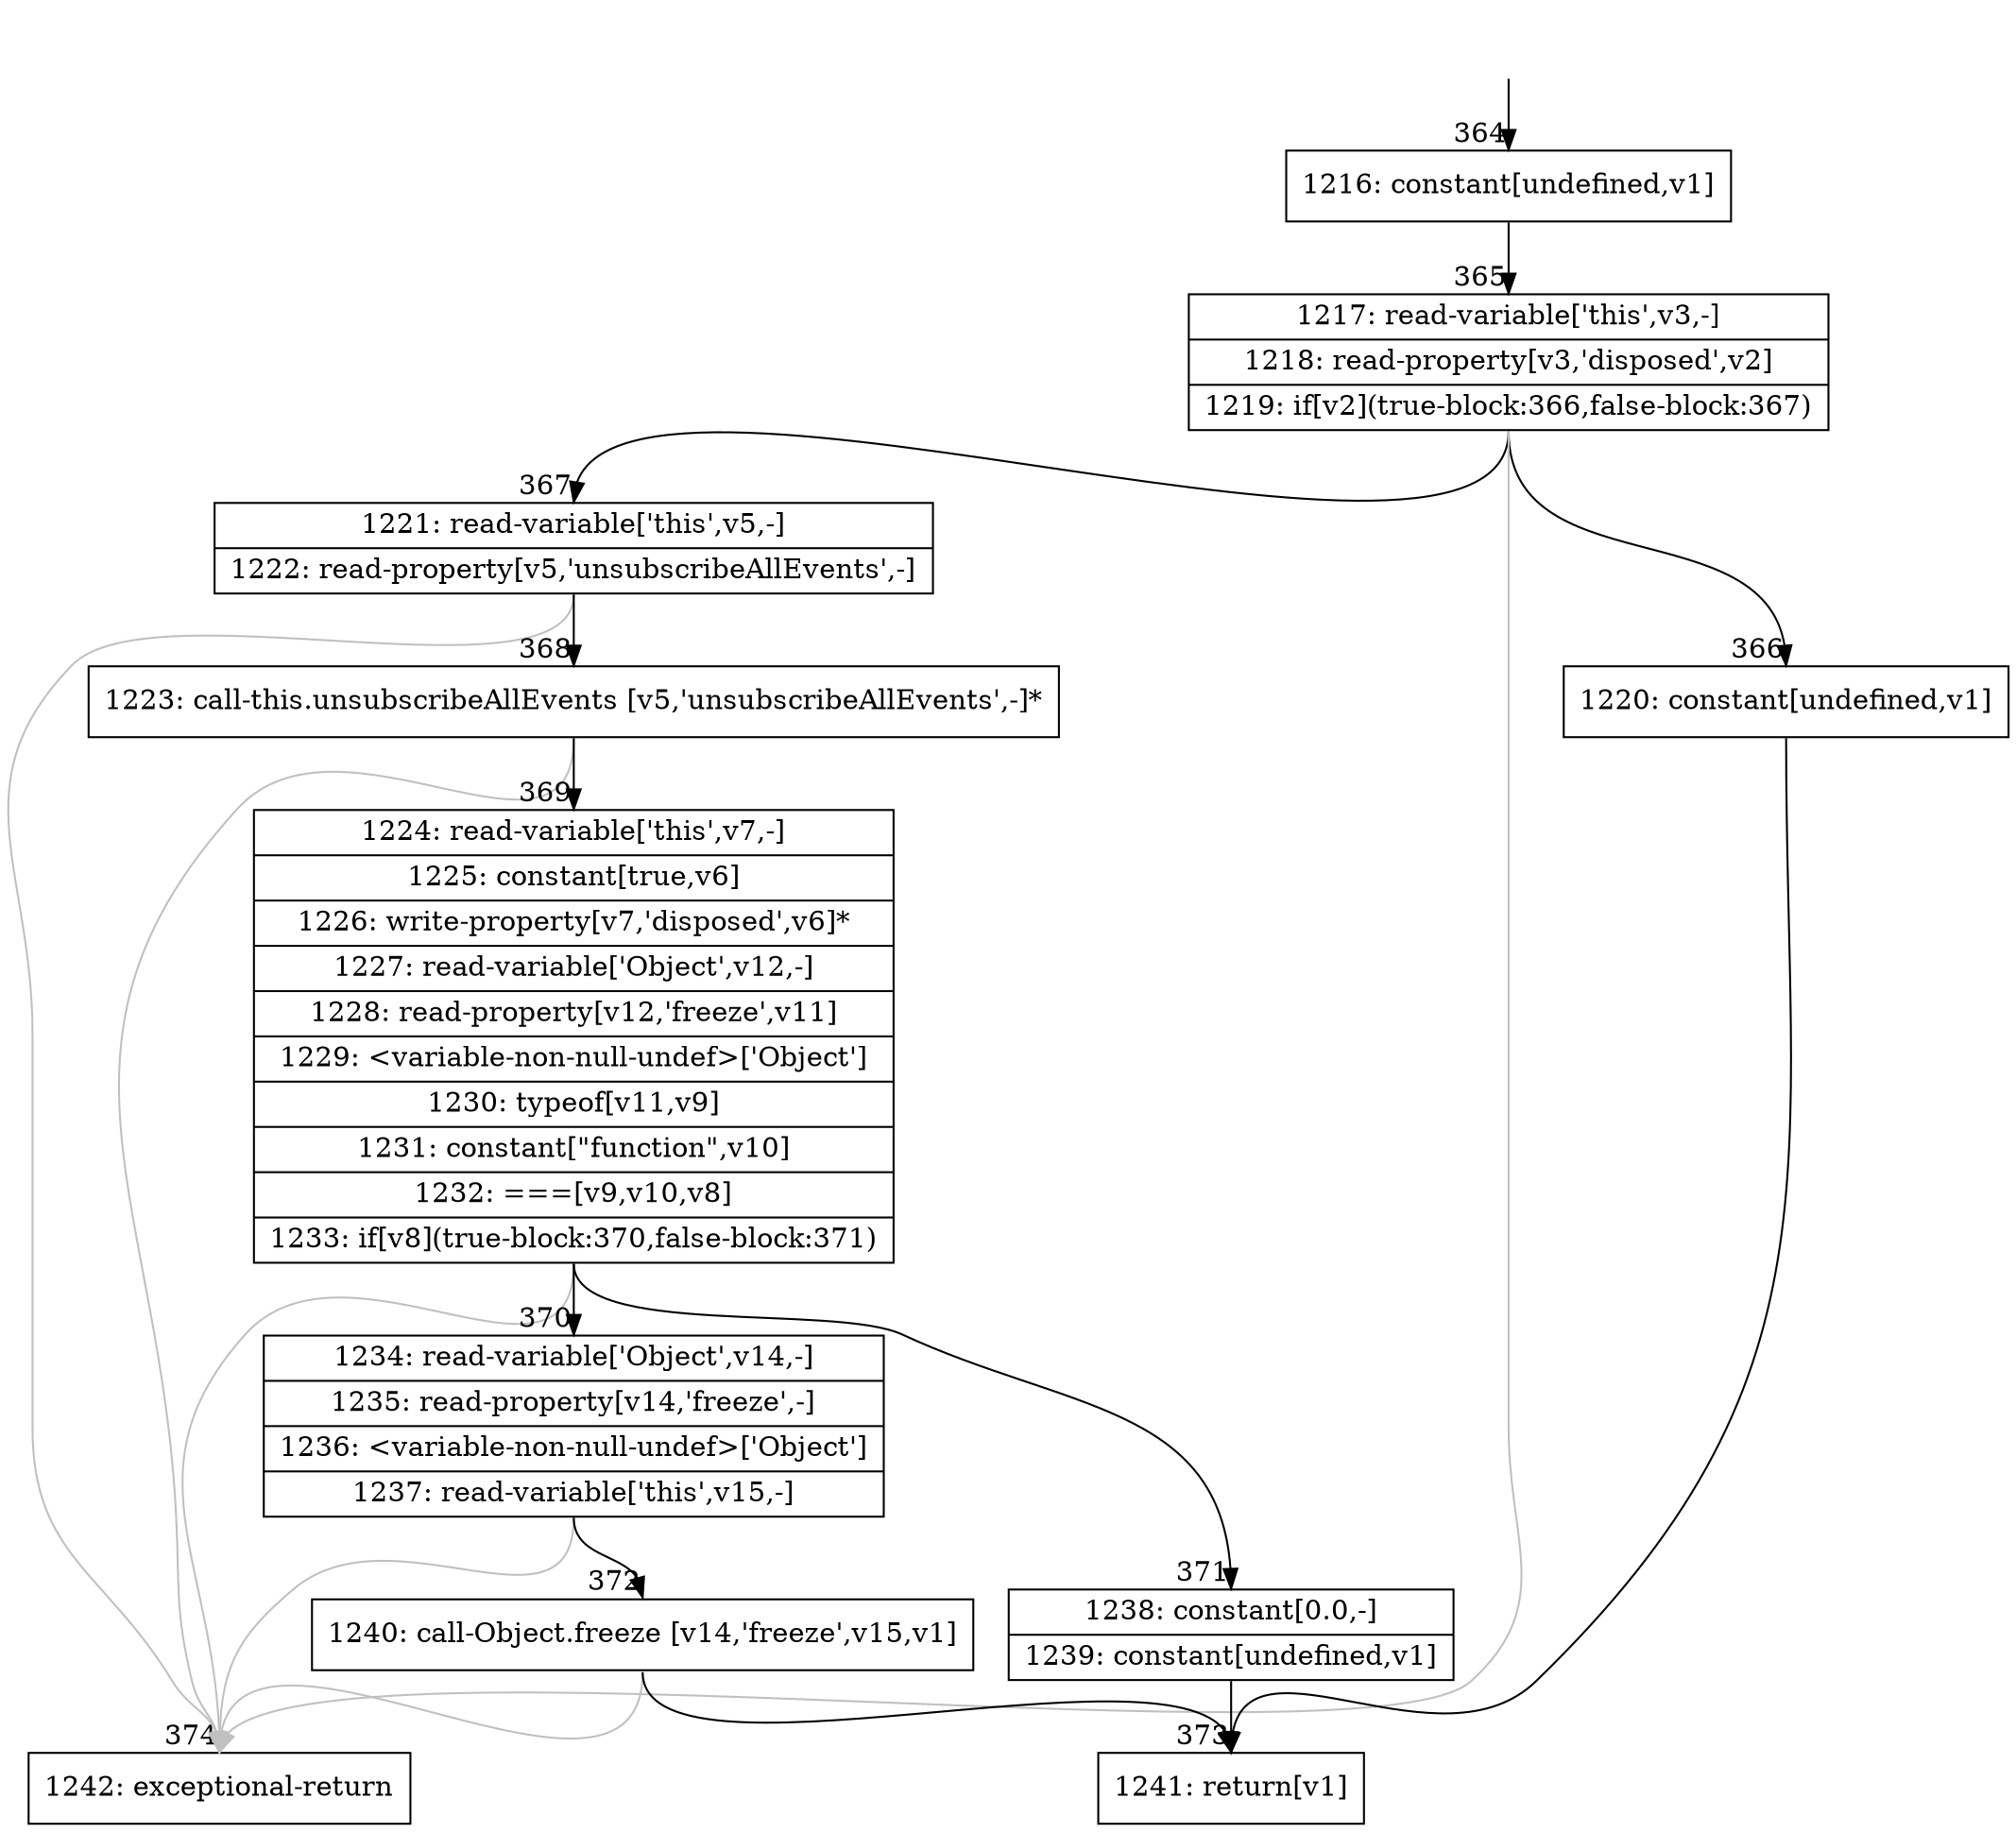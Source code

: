 digraph {
rankdir="TD"
BB_entry36[shape=none,label=""];
BB_entry36 -> BB364 [tailport=s, headport=n, headlabel="    364"]
BB364 [shape=record label="{1216: constant[undefined,v1]}" ] 
BB364 -> BB365 [tailport=s, headport=n, headlabel="      365"]
BB365 [shape=record label="{1217: read-variable['this',v3,-]|1218: read-property[v3,'disposed',v2]|1219: if[v2](true-block:366,false-block:367)}" ] 
BB365 -> BB366 [tailport=s, headport=n, headlabel="      366"]
BB365 -> BB367 [tailport=s, headport=n, headlabel="      367"]
BB365 -> BB374 [tailport=s, headport=n, color=gray, headlabel="      374"]
BB366 [shape=record label="{1220: constant[undefined,v1]}" ] 
BB366 -> BB373 [tailport=s, headport=n, headlabel="      373"]
BB367 [shape=record label="{1221: read-variable['this',v5,-]|1222: read-property[v5,'unsubscribeAllEvents',-]}" ] 
BB367 -> BB368 [tailport=s, headport=n, headlabel="      368"]
BB367 -> BB374 [tailport=s, headport=n, color=gray]
BB368 [shape=record label="{1223: call-this.unsubscribeAllEvents [v5,'unsubscribeAllEvents',-]*}" ] 
BB368 -> BB369 [tailport=s, headport=n, headlabel="      369"]
BB368 -> BB374 [tailport=s, headport=n, color=gray]
BB369 [shape=record label="{1224: read-variable['this',v7,-]|1225: constant[true,v6]|1226: write-property[v7,'disposed',v6]*|1227: read-variable['Object',v12,-]|1228: read-property[v12,'freeze',v11]|1229: \<variable-non-null-undef\>['Object']|1230: typeof[v11,v9]|1231: constant[\"function\",v10]|1232: ===[v9,v10,v8]|1233: if[v8](true-block:370,false-block:371)}" ] 
BB369 -> BB370 [tailport=s, headport=n, headlabel="      370"]
BB369 -> BB371 [tailport=s, headport=n, headlabel="      371"]
BB369 -> BB374 [tailport=s, headport=n, color=gray]
BB370 [shape=record label="{1234: read-variable['Object',v14,-]|1235: read-property[v14,'freeze',-]|1236: \<variable-non-null-undef\>['Object']|1237: read-variable['this',v15,-]}" ] 
BB370 -> BB372 [tailport=s, headport=n, headlabel="      372"]
BB370 -> BB374 [tailport=s, headport=n, color=gray]
BB371 [shape=record label="{1238: constant[0.0,-]|1239: constant[undefined,v1]}" ] 
BB371 -> BB373 [tailport=s, headport=n]
BB372 [shape=record label="{1240: call-Object.freeze [v14,'freeze',v15,v1]}" ] 
BB372 -> BB373 [tailport=s, headport=n]
BB372 -> BB374 [tailport=s, headport=n, color=gray]
BB373 [shape=record label="{1241: return[v1]}" ] 
BB374 [shape=record label="{1242: exceptional-return}" ] 
//#$~ 390
}
